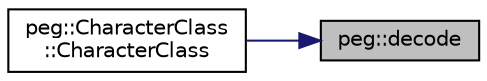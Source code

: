 digraph "peg::decode"
{
 // LATEX_PDF_SIZE
  edge [fontname="Helvetica",fontsize="10",labelfontname="Helvetica",labelfontsize="10"];
  node [fontname="Helvetica",fontsize="10",shape=record];
  rankdir="RL";
  Node1 [label="peg::decode",height=0.2,width=0.4,color="black", fillcolor="grey75", style="filled", fontcolor="black",tooltip=" "];
  Node1 -> Node2 [dir="back",color="midnightblue",fontsize="10",style="solid"];
  Node2 [label="peg::CharacterClass\l::CharacterClass",height=0.2,width=0.4,color="black", fillcolor="white", style="filled",URL="$classpeg_1_1CharacterClass.html#ad6fc4687ca42b7873b025aff1e644116",tooltip=" "];
}
